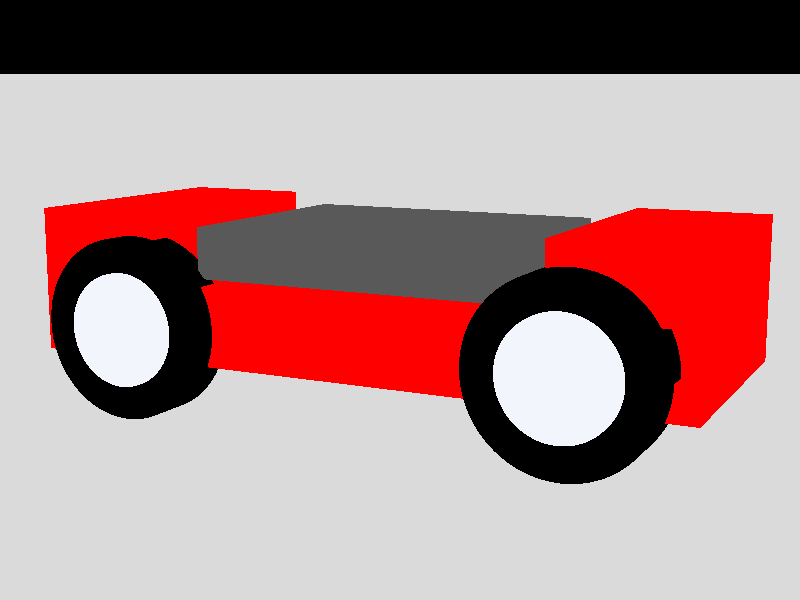 #include "colors.inc"
#include "textures.inc"

// カメラの設定
camera {
  location <5, 3, -10>
  look_at  <0, 1, 0>
  angle 35
}

// 光源の設定
light_source { <100, 100, -100> color White }
light_source { <-100, 100, -100> color White*0.5 }

// 地面
plane { y, 0
  pigment { color Gray70 }
  finish { reflection 0.1 }
}

// 車のボディ
difference {
  box { <-2.5, 0.5, -1.2>, <2.5, 1.8, 1.2> }
  box { <-1.5, 1.2, -1.3>, <1.5, 2, 1.3> }
  box { <-3, 0.8, -0.8>, <3, 1.2, 0.8> rotate y*10 }
  
  texture {
    pigment { color Red }
    finish {
      phong 0.8
      reflection 0.3
      metallic
    }
  }
  scale <1.2, 1, 1>
}

// 窓ガラス
box { <-1.4, 1.25, -1.1>, <1.4, 1.7, 1.1>
  texture {
    pigment { color rgbt <0.1, 0.1, 0.1, 0.8> }
    finish {
      reflection 0.5
      phong 1
    }
  }
}

// タイヤ
#declare Wheel =
union {
  // タイヤ部分
  cylinder { <0, -0.2, 0>, <0, 0.2, 0>, 0.8 }

  // ホイール部分
  cylinder { <0, -0.25, 0>, <0, 0.25, 0>, 0.5 
    texture { Silver_Metal }
  }

  // タイヤ全体のテクスチャ
  texture {
    pigment { color Black }
    finish { phong 0.1 }
  }
  
  // タイヤ全体の回転
  rotate x*90
}

// タイヤの配置
object { Wheel translate <-2, 0.8, 1.2> }
object { Wheel translate <2, 0.8, 1.2> }
object { Wheel translate <-2, 0.8, -1.2> }
object { Wheel translate <2, 0.8, -1.2> }